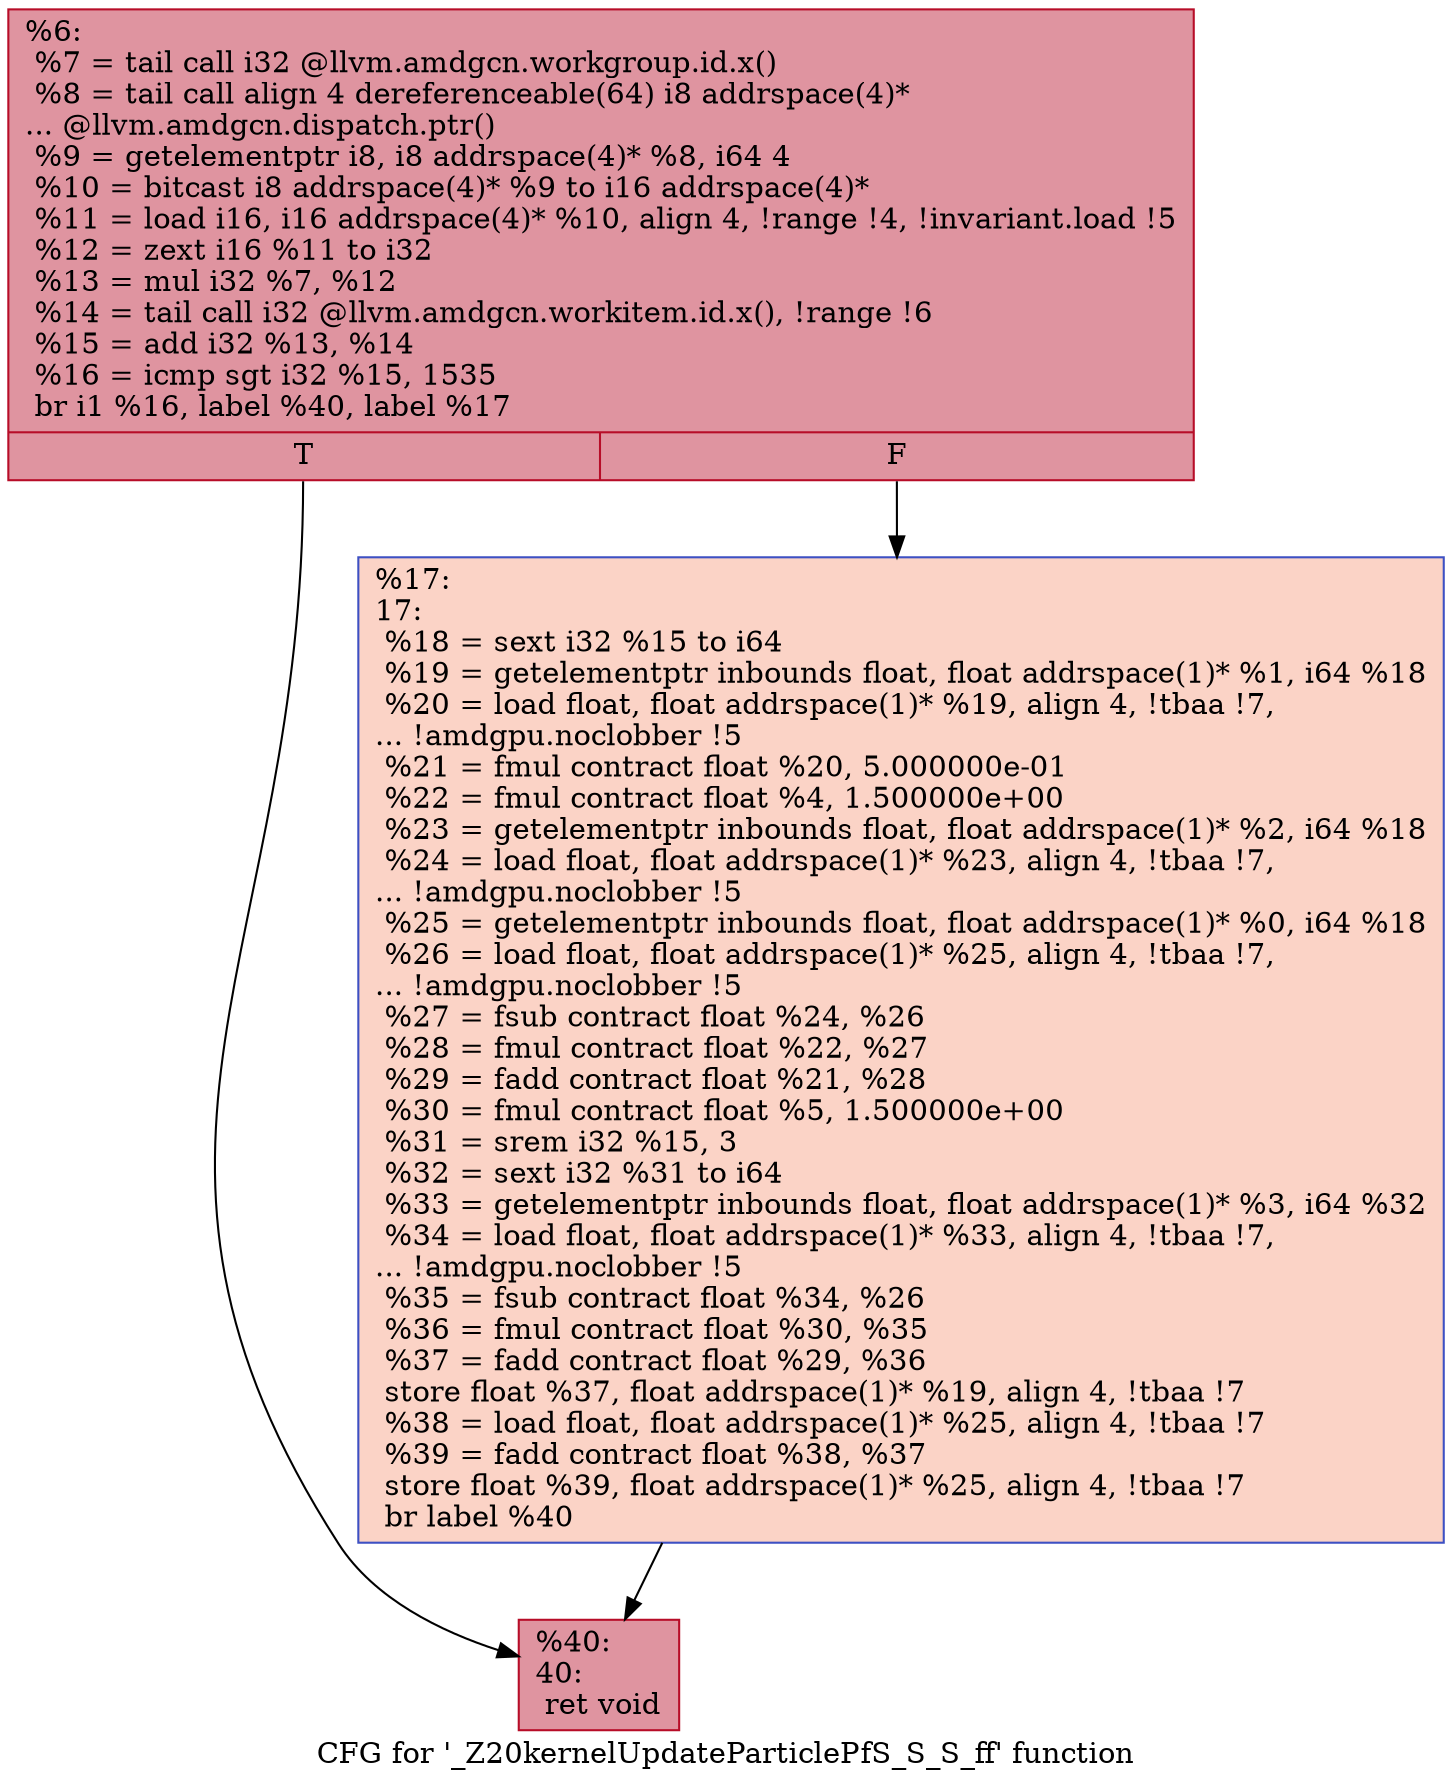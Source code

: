 digraph "CFG for '_Z20kernelUpdateParticlePfS_S_S_ff' function" {
	label="CFG for '_Z20kernelUpdateParticlePfS_S_S_ff' function";

	Node0x4c8d4c0 [shape=record,color="#b70d28ff", style=filled, fillcolor="#b70d2870",label="{%6:\l  %7 = tail call i32 @llvm.amdgcn.workgroup.id.x()\l  %8 = tail call align 4 dereferenceable(64) i8 addrspace(4)*\l... @llvm.amdgcn.dispatch.ptr()\l  %9 = getelementptr i8, i8 addrspace(4)* %8, i64 4\l  %10 = bitcast i8 addrspace(4)* %9 to i16 addrspace(4)*\l  %11 = load i16, i16 addrspace(4)* %10, align 4, !range !4, !invariant.load !5\l  %12 = zext i16 %11 to i32\l  %13 = mul i32 %7, %12\l  %14 = tail call i32 @llvm.amdgcn.workitem.id.x(), !range !6\l  %15 = add i32 %13, %14\l  %16 = icmp sgt i32 %15, 1535\l  br i1 %16, label %40, label %17\l|{<s0>T|<s1>F}}"];
	Node0x4c8d4c0:s0 -> Node0x4c8d910;
	Node0x4c8d4c0:s1 -> Node0x4c8f4e0;
	Node0x4c8f4e0 [shape=record,color="#3d50c3ff", style=filled, fillcolor="#f59c7d70",label="{%17:\l17:                                               \l  %18 = sext i32 %15 to i64\l  %19 = getelementptr inbounds float, float addrspace(1)* %1, i64 %18\l  %20 = load float, float addrspace(1)* %19, align 4, !tbaa !7,\l... !amdgpu.noclobber !5\l  %21 = fmul contract float %20, 5.000000e-01\l  %22 = fmul contract float %4, 1.500000e+00\l  %23 = getelementptr inbounds float, float addrspace(1)* %2, i64 %18\l  %24 = load float, float addrspace(1)* %23, align 4, !tbaa !7,\l... !amdgpu.noclobber !5\l  %25 = getelementptr inbounds float, float addrspace(1)* %0, i64 %18\l  %26 = load float, float addrspace(1)* %25, align 4, !tbaa !7,\l... !amdgpu.noclobber !5\l  %27 = fsub contract float %24, %26\l  %28 = fmul contract float %22, %27\l  %29 = fadd contract float %21, %28\l  %30 = fmul contract float %5, 1.500000e+00\l  %31 = srem i32 %15, 3\l  %32 = sext i32 %31 to i64\l  %33 = getelementptr inbounds float, float addrspace(1)* %3, i64 %32\l  %34 = load float, float addrspace(1)* %33, align 4, !tbaa !7,\l... !amdgpu.noclobber !5\l  %35 = fsub contract float %34, %26\l  %36 = fmul contract float %30, %35\l  %37 = fadd contract float %29, %36\l  store float %37, float addrspace(1)* %19, align 4, !tbaa !7\l  %38 = load float, float addrspace(1)* %25, align 4, !tbaa !7\l  %39 = fadd contract float %38, %37\l  store float %39, float addrspace(1)* %25, align 4, !tbaa !7\l  br label %40\l}"];
	Node0x4c8f4e0 -> Node0x4c8d910;
	Node0x4c8d910 [shape=record,color="#b70d28ff", style=filled, fillcolor="#b70d2870",label="{%40:\l40:                                               \l  ret void\l}"];
}
